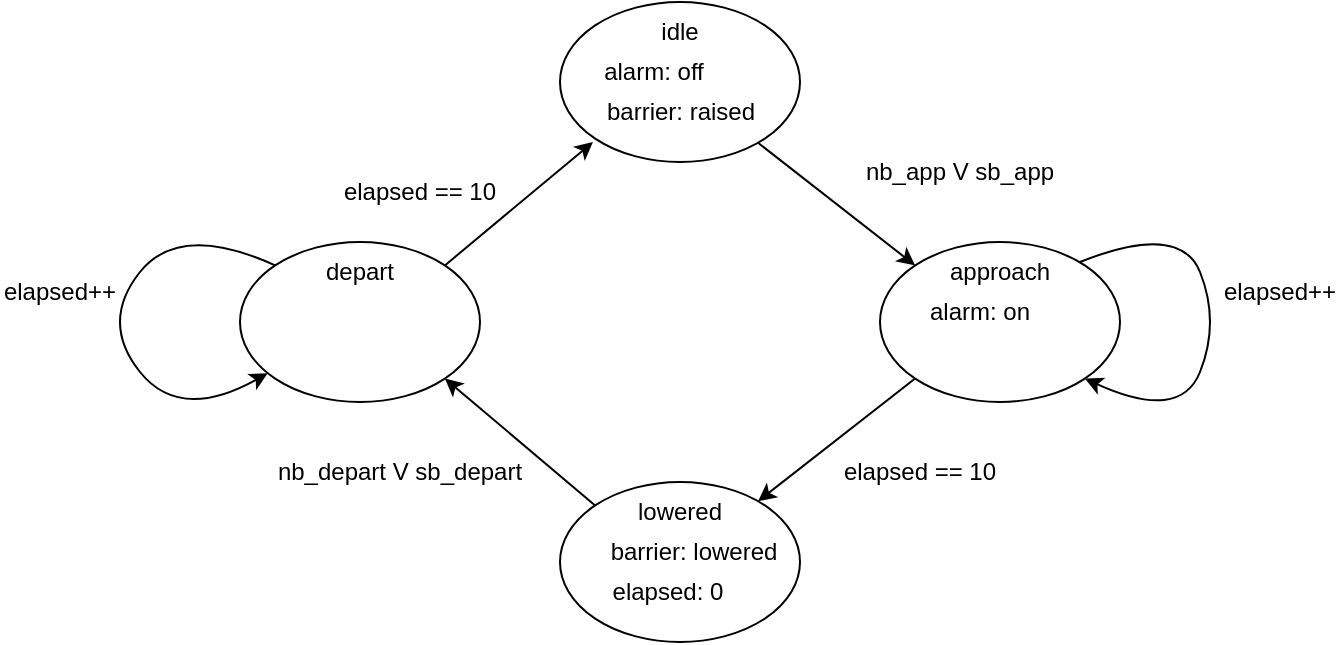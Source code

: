 <mxfile version="25.0.3">
  <diagram name="Page-1" id="JcVPimfx4_mEg81LNbFG">
    <mxGraphModel dx="2373" dy="1275" grid="1" gridSize="10" guides="1" tooltips="1" connect="1" arrows="1" fold="1" page="1" pageScale="1" pageWidth="850" pageHeight="1100" math="0" shadow="0">
      <root>
        <mxCell id="0" />
        <mxCell id="1" parent="0" />
        <mxCell id="18nhJvY_pk8eub_ZsOab-2" value="" style="ellipse;whiteSpace=wrap;html=1;" vertex="1" parent="1">
          <mxGeometry x="360" y="160" width="120" height="80" as="geometry" />
        </mxCell>
        <mxCell id="18nhJvY_pk8eub_ZsOab-3" value="" style="ellipse;whiteSpace=wrap;html=1;" vertex="1" parent="1">
          <mxGeometry x="520" y="280" width="120" height="80" as="geometry" />
        </mxCell>
        <mxCell id="18nhJvY_pk8eub_ZsOab-4" value="" style="ellipse;whiteSpace=wrap;html=1;" vertex="1" parent="1">
          <mxGeometry x="360" y="400" width="120" height="80" as="geometry" />
        </mxCell>
        <mxCell id="18nhJvY_pk8eub_ZsOab-5" value="" style="ellipse;whiteSpace=wrap;html=1;" vertex="1" parent="1">
          <mxGeometry x="200" y="280" width="120" height="80" as="geometry" />
        </mxCell>
        <mxCell id="18nhJvY_pk8eub_ZsOab-7" value="idle" style="text;html=1;align=center;verticalAlign=middle;whiteSpace=wrap;rounded=0;" vertex="1" parent="1">
          <mxGeometry x="390" y="160" width="60" height="30" as="geometry" />
        </mxCell>
        <mxCell id="18nhJvY_pk8eub_ZsOab-8" value="approach" style="text;html=1;align=center;verticalAlign=middle;whiteSpace=wrap;rounded=0;" vertex="1" parent="1">
          <mxGeometry x="550" y="280" width="60" height="30" as="geometry" />
        </mxCell>
        <mxCell id="18nhJvY_pk8eub_ZsOab-9" value="alarm: on" style="text;html=1;align=center;verticalAlign=middle;whiteSpace=wrap;rounded=0;" vertex="1" parent="1">
          <mxGeometry x="540" y="300" width="60" height="30" as="geometry" />
        </mxCell>
        <mxCell id="18nhJvY_pk8eub_ZsOab-10" value="" style="curved=1;endArrow=classic;html=1;rounded=0;entryX=1;entryY=1;entryDx=0;entryDy=0;" edge="1" parent="1" target="18nhJvY_pk8eub_ZsOab-3">
          <mxGeometry width="50" height="50" relative="1" as="geometry">
            <mxPoint x="620" y="290" as="sourcePoint" />
            <mxPoint x="670" y="240" as="targetPoint" />
            <Array as="points">
              <mxPoint x="670" y="270" />
              <mxPoint x="690" y="320" />
              <mxPoint x="670" y="370" />
            </Array>
          </mxGeometry>
        </mxCell>
        <mxCell id="18nhJvY_pk8eub_ZsOab-11" value="elapsed++" style="text;html=1;align=center;verticalAlign=middle;whiteSpace=wrap;rounded=0;" vertex="1" parent="1">
          <mxGeometry x="690" y="290" width="60" height="30" as="geometry" />
        </mxCell>
        <mxCell id="18nhJvY_pk8eub_ZsOab-12" value="lowered" style="text;html=1;align=center;verticalAlign=middle;whiteSpace=wrap;rounded=0;" vertex="1" parent="1">
          <mxGeometry x="390" y="400" width="60" height="30" as="geometry" />
        </mxCell>
        <mxCell id="18nhJvY_pk8eub_ZsOab-13" value="barrier: lowered" style="text;html=1;align=center;verticalAlign=middle;whiteSpace=wrap;rounded=0;" vertex="1" parent="1">
          <mxGeometry x="376.5" y="420" width="100" height="30" as="geometry" />
        </mxCell>
        <mxCell id="18nhJvY_pk8eub_ZsOab-14" value="depart" style="text;html=1;align=center;verticalAlign=middle;whiteSpace=wrap;rounded=0;" vertex="1" parent="1">
          <mxGeometry x="230" y="280" width="60" height="30" as="geometry" />
        </mxCell>
        <mxCell id="18nhJvY_pk8eub_ZsOab-15" value="alarm: off" style="text;html=1;align=center;verticalAlign=middle;whiteSpace=wrap;rounded=0;" vertex="1" parent="1">
          <mxGeometry x="376.5" y="180" width="60" height="30" as="geometry" />
        </mxCell>
        <mxCell id="18nhJvY_pk8eub_ZsOab-16" value="barrier: raised" style="text;html=1;align=center;verticalAlign=middle;whiteSpace=wrap;rounded=0;" vertex="1" parent="1">
          <mxGeometry x="376.5" y="200" width="87" height="30" as="geometry" />
        </mxCell>
        <mxCell id="18nhJvY_pk8eub_ZsOab-20" value="" style="curved=1;endArrow=classic;html=1;rounded=0;exitX=0;exitY=0;exitDx=0;exitDy=0;" edge="1" parent="1" source="18nhJvY_pk8eub_ZsOab-5" target="18nhJvY_pk8eub_ZsOab-5">
          <mxGeometry width="50" height="50" relative="1" as="geometry">
            <mxPoint x="120" y="290" as="sourcePoint" />
            <mxPoint x="122" y="348" as="targetPoint" />
            <Array as="points">
              <mxPoint x="170" y="270" />
              <mxPoint x="130" y="320" />
              <mxPoint x="170" y="370" />
            </Array>
          </mxGeometry>
        </mxCell>
        <mxCell id="18nhJvY_pk8eub_ZsOab-21" value="elapsed++" style="text;html=1;align=center;verticalAlign=middle;whiteSpace=wrap;rounded=0;" vertex="1" parent="1">
          <mxGeometry x="80" y="290" width="60" height="30" as="geometry" />
        </mxCell>
        <mxCell id="18nhJvY_pk8eub_ZsOab-22" value="elapsed: 0" style="text;html=1;align=center;verticalAlign=middle;whiteSpace=wrap;rounded=0;" vertex="1" parent="1">
          <mxGeometry x="363.5" y="440" width="100" height="30" as="geometry" />
        </mxCell>
        <mxCell id="18nhJvY_pk8eub_ZsOab-25" value="" style="endArrow=classic;html=1;rounded=0;entryX=0;entryY=0;entryDx=0;entryDy=0;" edge="1" parent="1" source="18nhJvY_pk8eub_ZsOab-2" target="18nhJvY_pk8eub_ZsOab-3">
          <mxGeometry width="50" height="50" relative="1" as="geometry">
            <mxPoint x="400" y="680" as="sourcePoint" />
            <mxPoint x="450" y="630" as="targetPoint" />
          </mxGeometry>
        </mxCell>
        <mxCell id="18nhJvY_pk8eub_ZsOab-26" value="nb_app V sb_app" style="text;html=1;align=center;verticalAlign=middle;whiteSpace=wrap;rounded=0;" vertex="1" parent="1">
          <mxGeometry x="500" y="230" width="120" height="30" as="geometry" />
        </mxCell>
        <mxCell id="18nhJvY_pk8eub_ZsOab-27" value="" style="endArrow=classic;html=1;rounded=0;exitX=0;exitY=1;exitDx=0;exitDy=0;" edge="1" parent="1" source="18nhJvY_pk8eub_ZsOab-3" target="18nhJvY_pk8eub_ZsOab-4">
          <mxGeometry width="50" height="50" relative="1" as="geometry">
            <mxPoint x="400" y="680" as="sourcePoint" />
            <mxPoint x="450" y="630" as="targetPoint" />
          </mxGeometry>
        </mxCell>
        <mxCell id="18nhJvY_pk8eub_ZsOab-28" value="elapsed == 10" style="text;html=1;align=center;verticalAlign=middle;whiteSpace=wrap;rounded=0;" vertex="1" parent="1">
          <mxGeometry x="490" y="380" width="100" height="30" as="geometry" />
        </mxCell>
        <mxCell id="18nhJvY_pk8eub_ZsOab-29" value="nb_depart V sb_depart" style="text;html=1;align=center;verticalAlign=middle;whiteSpace=wrap;rounded=0;" vertex="1" parent="1">
          <mxGeometry x="210" y="380" width="140" height="30" as="geometry" />
        </mxCell>
        <mxCell id="18nhJvY_pk8eub_ZsOab-30" value="" style="endArrow=classic;html=1;rounded=0;exitX=0;exitY=0;exitDx=0;exitDy=0;entryX=1;entryY=1;entryDx=0;entryDy=0;" edge="1" parent="1" source="18nhJvY_pk8eub_ZsOab-4" target="18nhJvY_pk8eub_ZsOab-5">
          <mxGeometry width="50" height="50" relative="1" as="geometry">
            <mxPoint x="400" y="680" as="sourcePoint" />
            <mxPoint x="450" y="630" as="targetPoint" />
          </mxGeometry>
        </mxCell>
        <mxCell id="18nhJvY_pk8eub_ZsOab-31" value="" style="endArrow=classic;html=1;rounded=0;exitX=1;exitY=0;exitDx=0;exitDy=0;entryX=0;entryY=1;entryDx=0;entryDy=0;" edge="1" parent="1" source="18nhJvY_pk8eub_ZsOab-5" target="18nhJvY_pk8eub_ZsOab-16">
          <mxGeometry width="50" height="50" relative="1" as="geometry">
            <mxPoint x="400" y="680" as="sourcePoint" />
            <mxPoint x="450" y="630" as="targetPoint" />
          </mxGeometry>
        </mxCell>
        <mxCell id="18nhJvY_pk8eub_ZsOab-32" value="elapsed == 10" style="text;html=1;align=center;verticalAlign=middle;whiteSpace=wrap;rounded=0;" vertex="1" parent="1">
          <mxGeometry x="240" y="240" width="100" height="30" as="geometry" />
        </mxCell>
      </root>
    </mxGraphModel>
  </diagram>
</mxfile>
